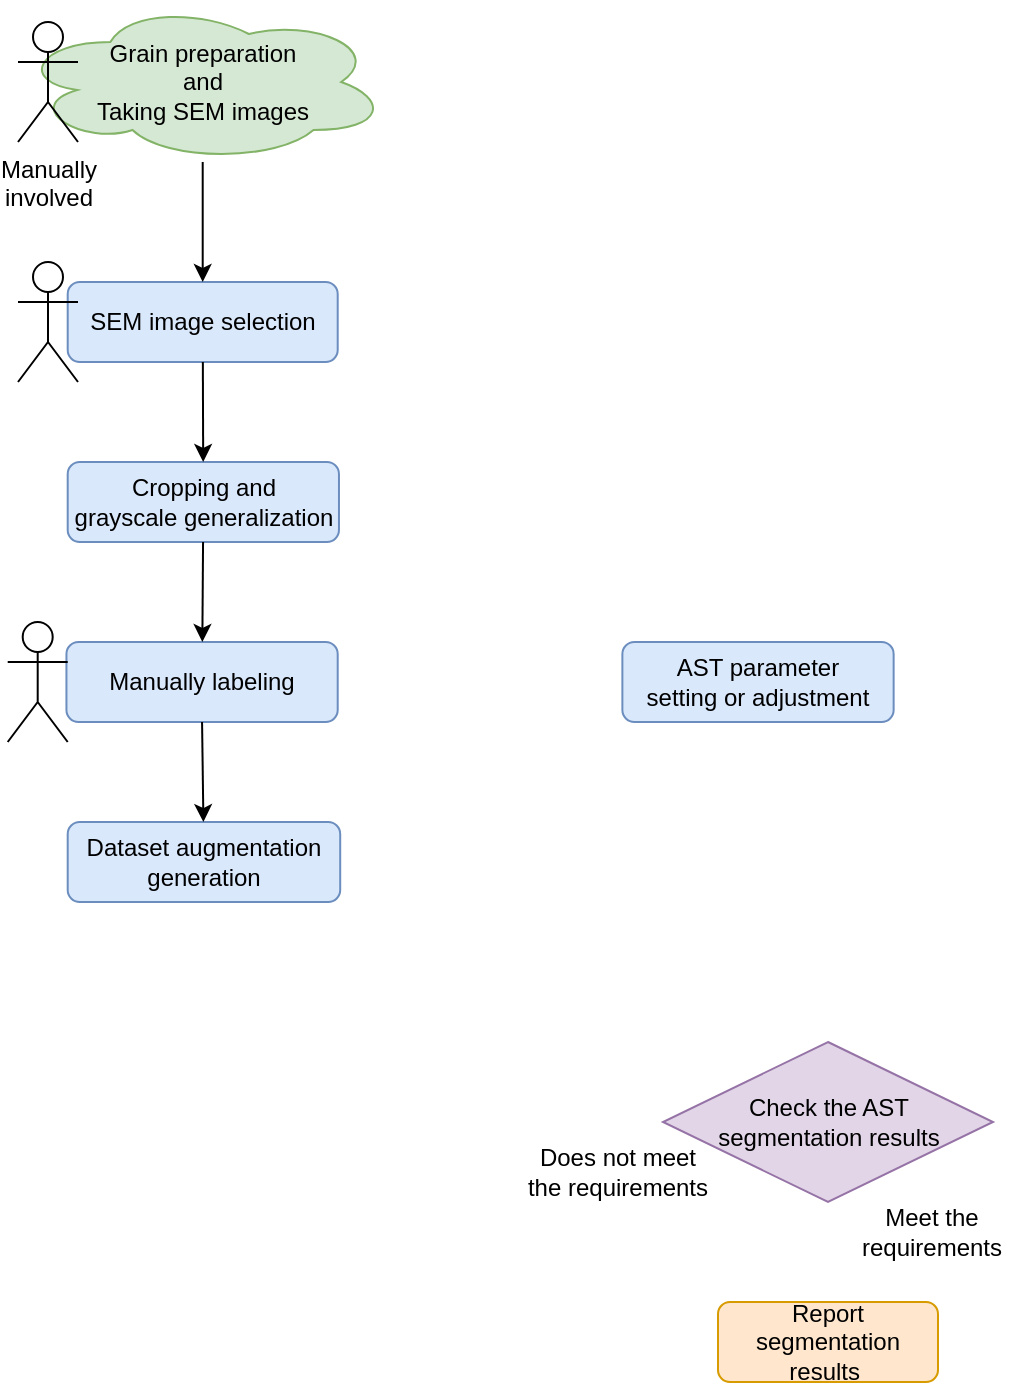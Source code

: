 <mxfile version="17.1.3" type="github">
  <diagram id="C5RBs43oDa-KdzZeNtuy" name="Page-1">
    <mxGraphModel dx="786" dy="729" grid="1" gridSize="10" guides="1" tooltips="1" connect="1" arrows="1" fold="1" page="1" pageScale="1" pageWidth="827" pageHeight="1169" math="0" shadow="0">
      <root>
        <mxCell id="WIyWlLk6GJQsqaUBKTNV-0" />
        <mxCell id="WIyWlLk6GJQsqaUBKTNV-1" parent="WIyWlLk6GJQsqaUBKTNV-0" />
        <mxCell id="1l6Q6XfvDbMfiRP0JhrZ-0" value="SEM image selection" style="rounded=1;whiteSpace=wrap;html=1;fillColor=#dae8fc;strokeColor=#6c8ebf;" parent="WIyWlLk6GJQsqaUBKTNV-1" vertex="1">
          <mxGeometry x="84.85" y="180" width="135" height="40" as="geometry" />
        </mxCell>
        <mxCell id="1l6Q6XfvDbMfiRP0JhrZ-2" value="AST parameter &lt;br&gt;setting or adjustment" style="rounded=1;whiteSpace=wrap;html=1;fillColor=#dae8fc;strokeColor=#6c8ebf;" parent="WIyWlLk6GJQsqaUBKTNV-1" vertex="1">
          <mxGeometry x="362.19" y="360" width="135.63" height="40" as="geometry" />
        </mxCell>
        <mxCell id="1l6Q6XfvDbMfiRP0JhrZ-3" value="Dataset augmentation generation" style="rounded=1;whiteSpace=wrap;html=1;fillColor=#dae8fc;strokeColor=#6c8ebf;" parent="WIyWlLk6GJQsqaUBKTNV-1" vertex="1">
          <mxGeometry x="84.85" y="450" width="136.25" height="40" as="geometry" />
        </mxCell>
        <mxCell id="1l6Q6XfvDbMfiRP0JhrZ-7" value="Check the AST &lt;br&gt;segmentation results" style="rhombus;whiteSpace=wrap;html=1;fillColor=#e1d5e7;strokeColor=#9673a6;" parent="WIyWlLk6GJQsqaUBKTNV-1" vertex="1">
          <mxGeometry x="382.5" y="560" width="165" height="80" as="geometry" />
        </mxCell>
        <mxCell id="1l6Q6XfvDbMfiRP0JhrZ-13" value="Does not meet the requirements" style="text;html=1;strokeColor=none;fillColor=none;align=center;verticalAlign=middle;whiteSpace=wrap;rounded=0;" parent="WIyWlLk6GJQsqaUBKTNV-1" vertex="1">
          <mxGeometry x="310" y="610" width="100" height="30" as="geometry" />
        </mxCell>
        <mxCell id="1l6Q6XfvDbMfiRP0JhrZ-15" value="Report&lt;br&gt;segmentation results&amp;nbsp;" style="rounded=1;whiteSpace=wrap;html=1;fillColor=#ffe6cc;strokeColor=#d79b00;" parent="WIyWlLk6GJQsqaUBKTNV-1" vertex="1">
          <mxGeometry x="410" y="690" width="110" height="40" as="geometry" />
        </mxCell>
        <mxCell id="1l6Q6XfvDbMfiRP0JhrZ-17" value="Meet the requirements" style="text;html=1;strokeColor=none;fillColor=none;align=center;verticalAlign=middle;whiteSpace=wrap;rounded=0;" parent="WIyWlLk6GJQsqaUBKTNV-1" vertex="1">
          <mxGeometry x="472.19" y="640" width="90" height="30" as="geometry" />
        </mxCell>
        <mxCell id="Nl2bG9fTkXFMNygUH8h6-3" value="Manually&amp;nbsp;labeling" style="rounded=1;whiteSpace=wrap;html=1;fillColor=#dae8fc;strokeColor=#6c8ebf;" vertex="1" parent="WIyWlLk6GJQsqaUBKTNV-1">
          <mxGeometry x="84.22" y="360" width="135.63" height="40" as="geometry" />
        </mxCell>
        <mxCell id="Nl2bG9fTkXFMNygUH8h6-4" value="&lt;div&gt;Grain preparation&lt;/div&gt;&lt;div&gt;and&lt;/div&gt;&lt;div&gt;Taking SEM images&lt;/div&gt;" style="ellipse;shape=cloud;whiteSpace=wrap;html=1;fillColor=#d5e8d4;strokeColor=#82b366;" vertex="1" parent="WIyWlLk6GJQsqaUBKTNV-1">
          <mxGeometry x="60" y="40" width="184.7" height="80" as="geometry" />
        </mxCell>
        <mxCell id="Nl2bG9fTkXFMNygUH8h6-6" value="Cropping and&lt;br&gt;grayscale generalization" style="rounded=1;whiteSpace=wrap;html=1;fillColor=#dae8fc;strokeColor=#6c8ebf;" vertex="1" parent="WIyWlLk6GJQsqaUBKTNV-1">
          <mxGeometry x="84.85" y="270" width="135.63" height="40" as="geometry" />
        </mxCell>
        <mxCell id="Nl2bG9fTkXFMNygUH8h6-7" value="Manually&lt;br&gt;involved" style="shape=umlActor;verticalLabelPosition=bottom;verticalAlign=top;html=1;outlineConnect=0;" vertex="1" parent="WIyWlLk6GJQsqaUBKTNV-1">
          <mxGeometry x="60" y="50" width="30" height="60" as="geometry" />
        </mxCell>
        <mxCell id="Nl2bG9fTkXFMNygUH8h6-8" value="" style="shape=umlActor;verticalLabelPosition=bottom;verticalAlign=top;html=1;outlineConnect=0;" vertex="1" parent="WIyWlLk6GJQsqaUBKTNV-1">
          <mxGeometry x="60" y="170" width="30" height="60" as="geometry" />
        </mxCell>
        <mxCell id="Nl2bG9fTkXFMNygUH8h6-13" value="" style="shape=umlActor;verticalLabelPosition=bottom;verticalAlign=top;html=1;outlineConnect=0;" vertex="1" parent="WIyWlLk6GJQsqaUBKTNV-1">
          <mxGeometry x="54.85" y="350" width="30" height="60" as="geometry" />
        </mxCell>
        <mxCell id="Nl2bG9fTkXFMNygUH8h6-14" value="" style="endArrow=classic;html=1;rounded=0;" edge="1" parent="WIyWlLk6GJQsqaUBKTNV-1" source="Nl2bG9fTkXFMNygUH8h6-4" target="1l6Q6XfvDbMfiRP0JhrZ-0">
          <mxGeometry width="50" height="50" relative="1" as="geometry">
            <mxPoint x="230" y="420" as="sourcePoint" />
            <mxPoint x="280" y="370" as="targetPoint" />
          </mxGeometry>
        </mxCell>
        <mxCell id="Nl2bG9fTkXFMNygUH8h6-15" value="" style="endArrow=classic;html=1;rounded=0;" edge="1" parent="WIyWlLk6GJQsqaUBKTNV-1" source="1l6Q6XfvDbMfiRP0JhrZ-0" target="Nl2bG9fTkXFMNygUH8h6-6">
          <mxGeometry width="50" height="50" relative="1" as="geometry">
            <mxPoint x="230" y="420" as="sourcePoint" />
            <mxPoint x="280" y="370" as="targetPoint" />
          </mxGeometry>
        </mxCell>
        <mxCell id="Nl2bG9fTkXFMNygUH8h6-16" value="" style="endArrow=classic;html=1;rounded=0;" edge="1" parent="WIyWlLk6GJQsqaUBKTNV-1" source="Nl2bG9fTkXFMNygUH8h6-6" target="Nl2bG9fTkXFMNygUH8h6-3">
          <mxGeometry width="50" height="50" relative="1" as="geometry">
            <mxPoint x="230" y="420" as="sourcePoint" />
            <mxPoint x="280" y="370" as="targetPoint" />
          </mxGeometry>
        </mxCell>
        <mxCell id="Nl2bG9fTkXFMNygUH8h6-17" value="" style="endArrow=classic;html=1;rounded=0;exitX=0.5;exitY=1;exitDx=0;exitDy=0;" edge="1" parent="WIyWlLk6GJQsqaUBKTNV-1" source="Nl2bG9fTkXFMNygUH8h6-3" target="1l6Q6XfvDbMfiRP0JhrZ-3">
          <mxGeometry width="50" height="50" relative="1" as="geometry">
            <mxPoint x="230" y="500" as="sourcePoint" />
            <mxPoint x="280" y="450" as="targetPoint" />
          </mxGeometry>
        </mxCell>
      </root>
    </mxGraphModel>
  </diagram>
</mxfile>
